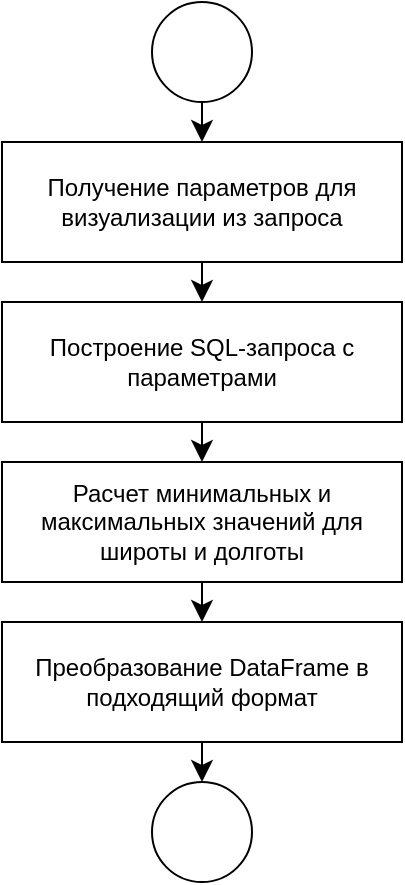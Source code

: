 <mxfile version="24.4.10" type="device">
  <diagram name="Страница — 1" id="Nsx3foo5pyS60lokYJd5">
    <mxGraphModel dx="282" dy="588" grid="1" gridSize="10" guides="1" tooltips="1" connect="1" arrows="1" fold="1" page="1" pageScale="1" pageWidth="827" pageHeight="1169" math="0" shadow="0">
      <root>
        <mxCell id="0" />
        <mxCell id="1" parent="0" />
        <mxCell id="5uEH8obqKft7skx6TTNs-14" style="edgeStyle=none;curved=1;rounded=0;orthogonalLoop=1;jettySize=auto;html=1;fontSize=12;startSize=8;endSize=8;" edge="1" parent="1" source="5uEH8obqKft7skx6TTNs-1" target="5uEH8obqKft7skx6TTNs-2">
          <mxGeometry relative="1" as="geometry" />
        </mxCell>
        <mxCell id="5uEH8obqKft7skx6TTNs-1" value="" style="ellipse;whiteSpace=wrap;html=1;aspect=fixed;" vertex="1" parent="1">
          <mxGeometry x="235" y="50" width="50" height="50" as="geometry" />
        </mxCell>
        <mxCell id="5uEH8obqKft7skx6TTNs-15" style="edgeStyle=none;curved=1;rounded=0;orthogonalLoop=1;jettySize=auto;html=1;fontSize=12;startSize=8;endSize=8;" edge="1" parent="1" source="5uEH8obqKft7skx6TTNs-2" target="5uEH8obqKft7skx6TTNs-3">
          <mxGeometry relative="1" as="geometry" />
        </mxCell>
        <mxCell id="5uEH8obqKft7skx6TTNs-2" value="Получение параметров для визуализации из запроса" style="rounded=0;whiteSpace=wrap;html=1;" vertex="1" parent="1">
          <mxGeometry x="160" y="120" width="200" height="60" as="geometry" />
        </mxCell>
        <mxCell id="5uEH8obqKft7skx6TTNs-16" style="edgeStyle=none;curved=1;rounded=0;orthogonalLoop=1;jettySize=auto;html=1;fontSize=12;startSize=8;endSize=8;" edge="1" parent="1" source="5uEH8obqKft7skx6TTNs-3" target="5uEH8obqKft7skx6TTNs-4">
          <mxGeometry relative="1" as="geometry" />
        </mxCell>
        <mxCell id="5uEH8obqKft7skx6TTNs-3" value="Построение SQL-запроса с параметрами" style="rounded=0;whiteSpace=wrap;html=1;" vertex="1" parent="1">
          <mxGeometry x="160" y="200" width="200" height="60" as="geometry" />
        </mxCell>
        <mxCell id="5uEH8obqKft7skx6TTNs-17" style="edgeStyle=none;curved=1;rounded=0;orthogonalLoop=1;jettySize=auto;html=1;fontSize=12;startSize=8;endSize=8;" edge="1" parent="1" source="5uEH8obqKft7skx6TTNs-4" target="5uEH8obqKft7skx6TTNs-12">
          <mxGeometry relative="1" as="geometry" />
        </mxCell>
        <mxCell id="5uEH8obqKft7skx6TTNs-4" value="Расчет минимальных и максимальных значений для широты и долготы" style="rounded=0;whiteSpace=wrap;html=1;verticalAlign=middle;" vertex="1" parent="1">
          <mxGeometry x="160" y="280" width="200" height="60" as="geometry" />
        </mxCell>
        <mxCell id="5uEH8obqKft7skx6TTNs-18" style="edgeStyle=none;curved=1;rounded=0;orthogonalLoop=1;jettySize=auto;html=1;fontSize=12;startSize=8;endSize=8;" edge="1" parent="1" source="5uEH8obqKft7skx6TTNs-12" target="5uEH8obqKft7skx6TTNs-13">
          <mxGeometry relative="1" as="geometry" />
        </mxCell>
        <mxCell id="5uEH8obqKft7skx6TTNs-12" value="Преобразование DataFrame в подходящий формат" style="rounded=0;whiteSpace=wrap;html=1;" vertex="1" parent="1">
          <mxGeometry x="160" y="360" width="200" height="60" as="geometry" />
        </mxCell>
        <mxCell id="5uEH8obqKft7skx6TTNs-13" value="" style="ellipse;whiteSpace=wrap;html=1;aspect=fixed;" vertex="1" parent="1">
          <mxGeometry x="235" y="440" width="50" height="50" as="geometry" />
        </mxCell>
      </root>
    </mxGraphModel>
  </diagram>
</mxfile>
